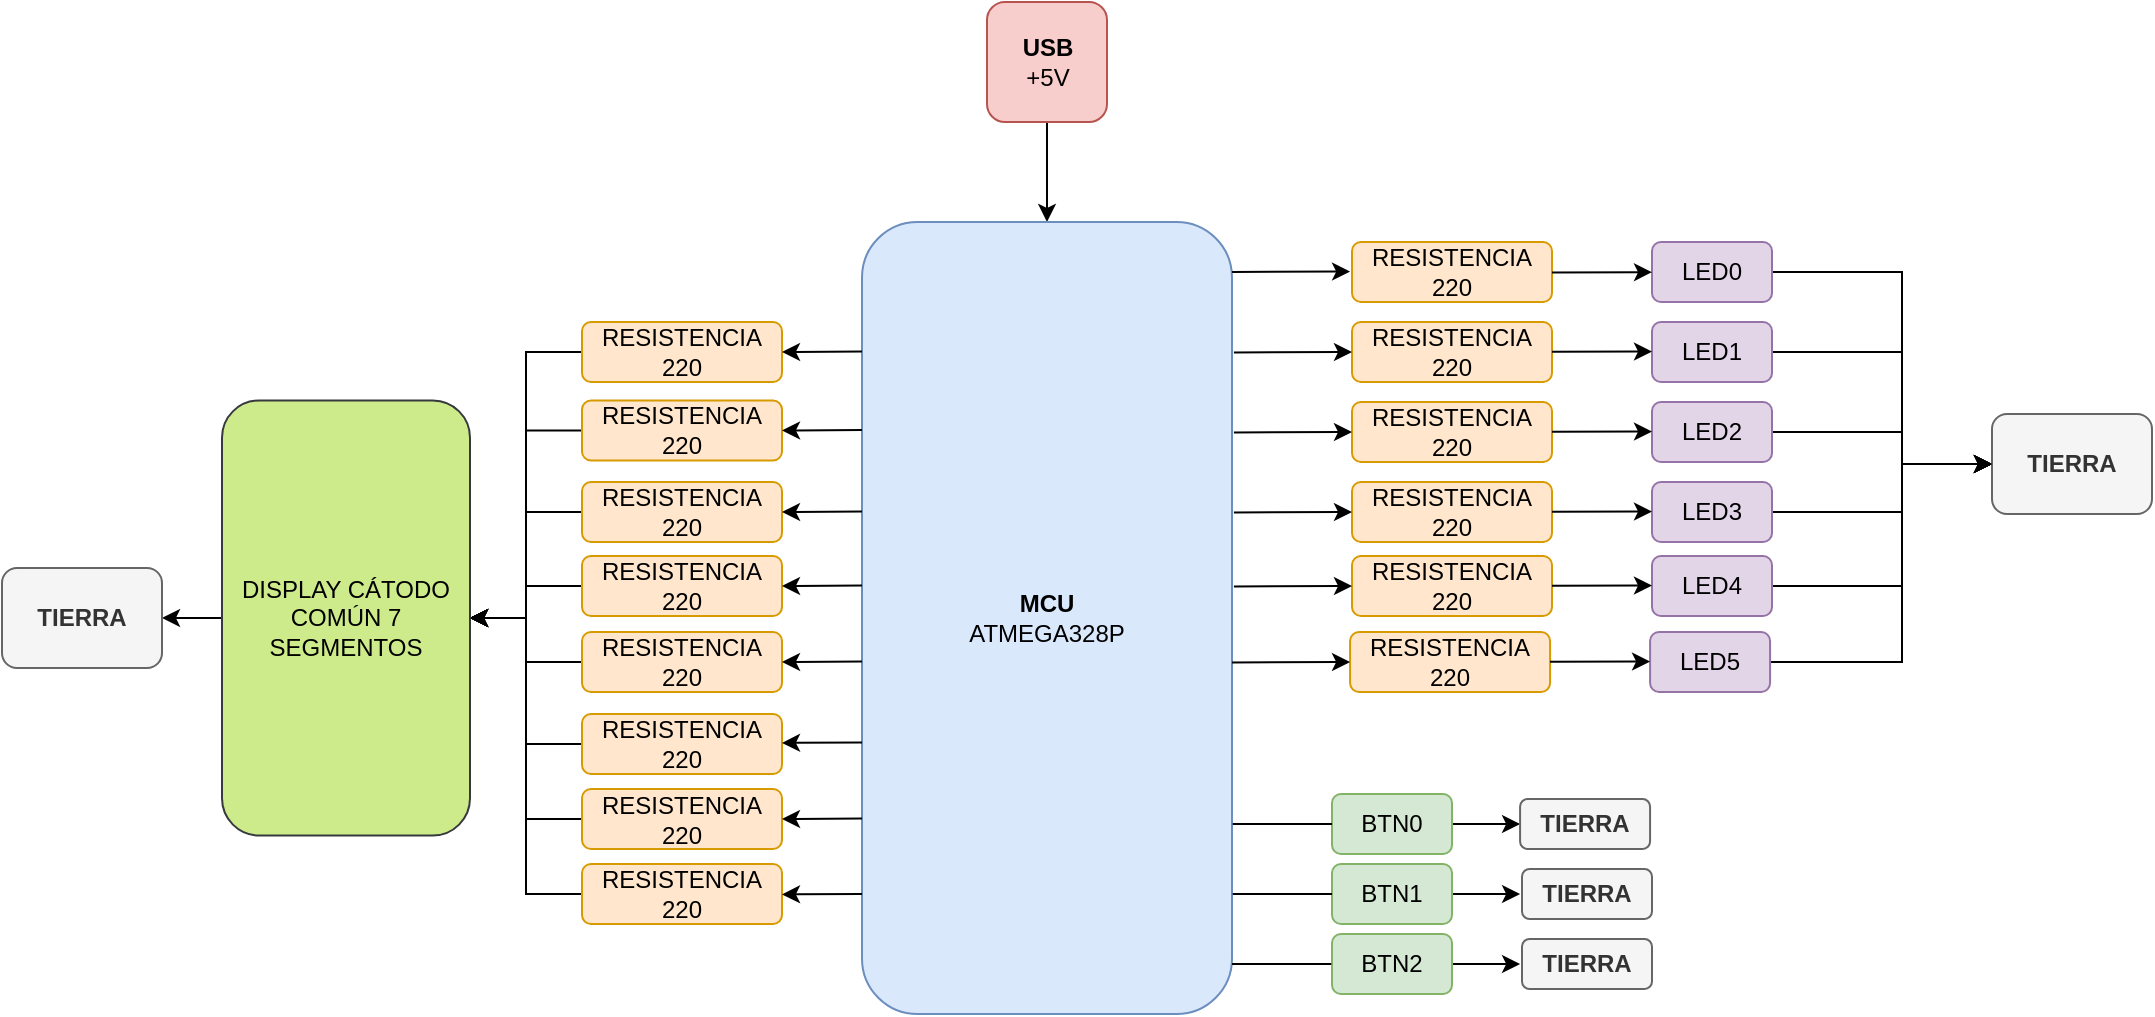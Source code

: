 <mxfile version="17.1.1" type="github">
  <diagram id="f6lU93OtE3aiMbfgx_wt" name="Page-1">
    <mxGraphModel dx="3304" dy="693" grid="1" gridSize="10" guides="1" tooltips="1" connect="1" arrows="1" fold="1" page="1" pageScale="1" pageWidth="827" pageHeight="1169" math="0" shadow="0">
      <root>
        <mxCell id="0" />
        <mxCell id="1" parent="0" />
        <mxCell id="XB6yD0GIOybK5PBgOkKF-1" style="edgeStyle=orthogonalEdgeStyle;rounded=0;orthogonalLoop=1;jettySize=auto;html=1;exitX=0.5;exitY=1;exitDx=0;exitDy=0;entryX=0.5;entryY=0;entryDx=0;entryDy=0;" edge="1" parent="1" source="XB6yD0GIOybK5PBgOkKF-2" target="XB6yD0GIOybK5PBgOkKF-3">
          <mxGeometry relative="1" as="geometry" />
        </mxCell>
        <mxCell id="XB6yD0GIOybK5PBgOkKF-2" value="&lt;b&gt;USB&lt;/b&gt;&lt;br&gt;+5V" style="rounded=1;whiteSpace=wrap;html=1;fillColor=#f8cecc;strokeColor=#b85450;" vertex="1" parent="1">
          <mxGeometry x="-1047.5" y="100" width="60" height="60" as="geometry" />
        </mxCell>
        <mxCell id="XB6yD0GIOybK5PBgOkKF-3" value="&lt;b&gt;MCU&lt;/b&gt;&lt;br&gt;ATMEGA328P" style="rounded=1;whiteSpace=wrap;html=1;fillColor=#dae8fc;strokeColor=#6c8ebf;" vertex="1" parent="1">
          <mxGeometry x="-1110" y="210" width="185" height="396" as="geometry" />
        </mxCell>
        <mxCell id="XB6yD0GIOybK5PBgOkKF-4" style="edgeStyle=orthogonalEdgeStyle;rounded=0;orthogonalLoop=1;jettySize=auto;html=1;entryX=0;entryY=0.5;entryDx=0;entryDy=0;" edge="1" parent="1" source="XB6yD0GIOybK5PBgOkKF-5" target="XB6yD0GIOybK5PBgOkKF-24">
          <mxGeometry relative="1" as="geometry">
            <mxPoint x="-545" y="295.0" as="targetPoint" />
            <Array as="points">
              <mxPoint x="-590" y="235" />
              <mxPoint x="-590" y="331" />
            </Array>
          </mxGeometry>
        </mxCell>
        <mxCell id="XB6yD0GIOybK5PBgOkKF-5" value="LED0" style="text;html=1;strokeColor=#9673a6;fillColor=#e1d5e7;align=center;verticalAlign=middle;whiteSpace=wrap;rounded=1;" vertex="1" parent="1">
          <mxGeometry x="-715" y="220" width="60" height="30" as="geometry" />
        </mxCell>
        <mxCell id="XB6yD0GIOybK5PBgOkKF-6" style="edgeStyle=orthogonalEdgeStyle;rounded=0;orthogonalLoop=1;jettySize=auto;html=1;entryX=0;entryY=0.5;entryDx=0;entryDy=0;" edge="1" parent="1" source="XB6yD0GIOybK5PBgOkKF-7" target="XB6yD0GIOybK5PBgOkKF-24">
          <mxGeometry relative="1" as="geometry">
            <mxPoint x="-545" y="295.0" as="targetPoint" />
            <Array as="points">
              <mxPoint x="-590" y="275" />
              <mxPoint x="-590" y="331" />
            </Array>
          </mxGeometry>
        </mxCell>
        <mxCell id="XB6yD0GIOybK5PBgOkKF-7" value="LED1" style="text;html=1;strokeColor=#9673a6;fillColor=#e1d5e7;align=center;verticalAlign=middle;whiteSpace=wrap;rounded=1;" vertex="1" parent="1">
          <mxGeometry x="-715" y="260" width="60" height="30" as="geometry" />
        </mxCell>
        <mxCell id="XB6yD0GIOybK5PBgOkKF-8" style="edgeStyle=orthogonalEdgeStyle;rounded=0;orthogonalLoop=1;jettySize=auto;html=1;entryX=0;entryY=0.5;entryDx=0;entryDy=0;" edge="1" parent="1" source="XB6yD0GIOybK5PBgOkKF-9" target="XB6yD0GIOybK5PBgOkKF-24">
          <mxGeometry relative="1" as="geometry">
            <mxPoint x="-545" y="295.0" as="targetPoint" />
            <Array as="points">
              <mxPoint x="-590" y="315" />
              <mxPoint x="-590" y="331" />
            </Array>
          </mxGeometry>
        </mxCell>
        <mxCell id="XB6yD0GIOybK5PBgOkKF-9" value="LED2" style="text;html=1;strokeColor=#9673a6;fillColor=#e1d5e7;align=center;verticalAlign=middle;whiteSpace=wrap;rounded=1;" vertex="1" parent="1">
          <mxGeometry x="-715" y="300" width="60" height="30" as="geometry" />
        </mxCell>
        <mxCell id="XB6yD0GIOybK5PBgOkKF-10" style="edgeStyle=orthogonalEdgeStyle;rounded=0;orthogonalLoop=1;jettySize=auto;html=1;entryX=0;entryY=0.5;entryDx=0;entryDy=0;" edge="1" parent="1" source="XB6yD0GIOybK5PBgOkKF-11" target="XB6yD0GIOybK5PBgOkKF-24">
          <mxGeometry relative="1" as="geometry">
            <mxPoint x="-545" y="295" as="targetPoint" />
            <Array as="points">
              <mxPoint x="-590" y="355" />
              <mxPoint x="-590" y="331" />
            </Array>
          </mxGeometry>
        </mxCell>
        <mxCell id="XB6yD0GIOybK5PBgOkKF-11" value="LED3" style="text;html=1;strokeColor=#9673a6;fillColor=#e1d5e7;align=center;verticalAlign=middle;whiteSpace=wrap;rounded=1;" vertex="1" parent="1">
          <mxGeometry x="-715" y="340" width="60" height="30" as="geometry" />
        </mxCell>
        <mxCell id="XB6yD0GIOybK5PBgOkKF-12" value="RESISTENCIA 220" style="text;html=1;strokeColor=#d79b00;fillColor=#ffe6cc;align=center;verticalAlign=middle;whiteSpace=wrap;rounded=1;" vertex="1" parent="1">
          <mxGeometry x="-865" y="220" width="100" height="30" as="geometry" />
        </mxCell>
        <mxCell id="XB6yD0GIOybK5PBgOkKF-14" value="RESISTENCIA 220" style="text;html=1;strokeColor=#d79b00;fillColor=#ffe6cc;align=center;verticalAlign=middle;whiteSpace=wrap;rounded=1;" vertex="1" parent="1">
          <mxGeometry x="-865" y="260" width="100" height="30" as="geometry" />
        </mxCell>
        <mxCell id="XB6yD0GIOybK5PBgOkKF-15" value="RESISTENCIA 220" style="text;html=1;strokeColor=#d79b00;fillColor=#ffe6cc;align=center;verticalAlign=middle;whiteSpace=wrap;rounded=1;" vertex="1" parent="1">
          <mxGeometry x="-865" y="300" width="100" height="30" as="geometry" />
        </mxCell>
        <mxCell id="XB6yD0GIOybK5PBgOkKF-16" value="RESISTENCIA 220" style="text;html=1;strokeColor=#d79b00;fillColor=#ffe6cc;align=center;verticalAlign=middle;whiteSpace=wrap;rounded=1;" vertex="1" parent="1">
          <mxGeometry x="-865" y="340" width="100" height="30" as="geometry" />
        </mxCell>
        <mxCell id="XB6yD0GIOybK5PBgOkKF-17" value="" style="endArrow=classic;html=1;rounded=0;exitX=1.008;exitY=0.165;exitDx=0;exitDy=0;exitPerimeter=0;" edge="1" parent="1" target="XB6yD0GIOybK5PBgOkKF-5">
          <mxGeometry width="50" height="50" relative="1" as="geometry">
            <mxPoint x="-765" y="235.26" as="sourcePoint" />
            <mxPoint x="-735.96" y="234.746" as="targetPoint" />
          </mxGeometry>
        </mxCell>
        <mxCell id="XB6yD0GIOybK5PBgOkKF-18" value="" style="endArrow=classic;html=1;rounded=0;exitX=1.008;exitY=0.165;exitDx=0;exitDy=0;exitPerimeter=0;" edge="1" parent="1">
          <mxGeometry width="50" height="50" relative="1" as="geometry">
            <mxPoint x="-765" y="274.92" as="sourcePoint" />
            <mxPoint x="-715" y="274.758" as="targetPoint" />
          </mxGeometry>
        </mxCell>
        <mxCell id="XB6yD0GIOybK5PBgOkKF-19" value="" style="endArrow=classic;html=1;rounded=0;exitX=1.008;exitY=0.165;exitDx=0;exitDy=0;exitPerimeter=0;" edge="1" parent="1">
          <mxGeometry width="50" height="50" relative="1" as="geometry">
            <mxPoint x="-765" y="314.92" as="sourcePoint" />
            <mxPoint x="-715" y="314.758" as="targetPoint" />
          </mxGeometry>
        </mxCell>
        <mxCell id="XB6yD0GIOybK5PBgOkKF-20" value="" style="endArrow=classic;html=1;rounded=0;exitX=1.008;exitY=0.165;exitDx=0;exitDy=0;exitPerimeter=0;" edge="1" parent="1">
          <mxGeometry width="50" height="50" relative="1" as="geometry">
            <mxPoint x="-765" y="354.92" as="sourcePoint" />
            <mxPoint x="-715" y="354.758" as="targetPoint" />
          </mxGeometry>
        </mxCell>
        <mxCell id="XB6yD0GIOybK5PBgOkKF-21" value="" style="endArrow=classic;html=1;rounded=0;exitX=1.008;exitY=0.165;exitDx=0;exitDy=0;exitPerimeter=0;entryX=0;entryY=0.5;entryDx=0;entryDy=0;" edge="1" parent="1" target="XB6yD0GIOybK5PBgOkKF-14">
          <mxGeometry width="50" height="50" relative="1" as="geometry">
            <mxPoint x="-924.04" y="275.26" as="sourcePoint" />
            <mxPoint x="-895" y="274.746" as="targetPoint" />
          </mxGeometry>
        </mxCell>
        <mxCell id="XB6yD0GIOybK5PBgOkKF-22" value="" style="endArrow=classic;html=1;rounded=0;exitX=1.008;exitY=0.165;exitDx=0;exitDy=0;exitPerimeter=0;entryX=0;entryY=0.5;entryDx=0;entryDy=0;" edge="1" parent="1" target="XB6yD0GIOybK5PBgOkKF-15">
          <mxGeometry width="50" height="50" relative="1" as="geometry">
            <mxPoint x="-924.04" y="315.26" as="sourcePoint" />
            <mxPoint x="-895" y="314.746" as="targetPoint" />
          </mxGeometry>
        </mxCell>
        <mxCell id="XB6yD0GIOybK5PBgOkKF-23" value="" style="endArrow=classic;html=1;rounded=0;exitX=1.008;exitY=0.165;exitDx=0;exitDy=0;exitPerimeter=0;entryX=0;entryY=0.5;entryDx=0;entryDy=0;" edge="1" parent="1" target="XB6yD0GIOybK5PBgOkKF-16">
          <mxGeometry width="50" height="50" relative="1" as="geometry">
            <mxPoint x="-924.04" y="355.26" as="sourcePoint" />
            <mxPoint x="-895" y="354.746" as="targetPoint" />
          </mxGeometry>
        </mxCell>
        <mxCell id="XB6yD0GIOybK5PBgOkKF-24" value="&lt;b&gt;TIERRA&lt;/b&gt;" style="rounded=1;whiteSpace=wrap;html=1;fillColor=#f5f5f5;strokeColor=#666666;fontColor=#333333;" vertex="1" parent="1">
          <mxGeometry x="-545" y="306" width="80" height="50" as="geometry" />
        </mxCell>
        <mxCell id="XB6yD0GIOybK5PBgOkKF-41" value="" style="endArrow=classic;html=1;rounded=0;exitX=1.008;exitY=0.165;exitDx=0;exitDy=0;exitPerimeter=0;entryX=0;entryY=0.5;entryDx=0;entryDy=0;" edge="1" parent="1">
          <mxGeometry width="50" height="50" relative="1" as="geometry">
            <mxPoint x="-925" y="235.02" as="sourcePoint" />
            <mxPoint x="-865.96" y="234.76" as="targetPoint" />
          </mxGeometry>
        </mxCell>
        <mxCell id="XB6yD0GIOybK5PBgOkKF-50" style="edgeStyle=orthogonalEdgeStyle;rounded=0;orthogonalLoop=1;jettySize=auto;html=1;exitX=1;exitY=0.5;exitDx=0;exitDy=0;entryX=0;entryY=0.5;entryDx=0;entryDy=0;" edge="1" parent="1" source="XB6yD0GIOybK5PBgOkKF-42" target="XB6yD0GIOybK5PBgOkKF-24">
          <mxGeometry relative="1" as="geometry">
            <Array as="points">
              <mxPoint x="-590" y="392" />
              <mxPoint x="-590" y="331" />
            </Array>
          </mxGeometry>
        </mxCell>
        <mxCell id="XB6yD0GIOybK5PBgOkKF-42" value="LED4" style="text;html=1;strokeColor=#9673a6;fillColor=#e1d5e7;align=center;verticalAlign=middle;whiteSpace=wrap;rounded=1;" vertex="1" parent="1">
          <mxGeometry x="-715" y="377" width="60" height="30" as="geometry" />
        </mxCell>
        <mxCell id="XB6yD0GIOybK5PBgOkKF-43" value="RESISTENCIA 220" style="text;html=1;strokeColor=#d79b00;fillColor=#ffe6cc;align=center;verticalAlign=middle;whiteSpace=wrap;rounded=1;" vertex="1" parent="1">
          <mxGeometry x="-865" y="377" width="100" height="30" as="geometry" />
        </mxCell>
        <mxCell id="XB6yD0GIOybK5PBgOkKF-44" value="" style="endArrow=classic;html=1;rounded=0;exitX=1.008;exitY=0.165;exitDx=0;exitDy=0;exitPerimeter=0;" edge="1" parent="1">
          <mxGeometry width="50" height="50" relative="1" as="geometry">
            <mxPoint x="-765" y="391.92" as="sourcePoint" />
            <mxPoint x="-715" y="391.758" as="targetPoint" />
          </mxGeometry>
        </mxCell>
        <mxCell id="XB6yD0GIOybK5PBgOkKF-45" value="" style="endArrow=classic;html=1;rounded=0;exitX=1.008;exitY=0.165;exitDx=0;exitDy=0;exitPerimeter=0;entryX=0;entryY=0.5;entryDx=0;entryDy=0;" edge="1" parent="1" target="XB6yD0GIOybK5PBgOkKF-43">
          <mxGeometry width="50" height="50" relative="1" as="geometry">
            <mxPoint x="-924.04" y="392.26" as="sourcePoint" />
            <mxPoint x="-895" y="391.746" as="targetPoint" />
          </mxGeometry>
        </mxCell>
        <mxCell id="XB6yD0GIOybK5PBgOkKF-51" style="edgeStyle=orthogonalEdgeStyle;rounded=0;orthogonalLoop=1;jettySize=auto;html=1;exitX=1;exitY=0.5;exitDx=0;exitDy=0;entryX=0;entryY=0.5;entryDx=0;entryDy=0;" edge="1" parent="1" source="XB6yD0GIOybK5PBgOkKF-46" target="XB6yD0GIOybK5PBgOkKF-24">
          <mxGeometry relative="1" as="geometry">
            <Array as="points">
              <mxPoint x="-590" y="430" />
              <mxPoint x="-590" y="331" />
            </Array>
          </mxGeometry>
        </mxCell>
        <mxCell id="XB6yD0GIOybK5PBgOkKF-46" value="LED5" style="text;html=1;strokeColor=#9673a6;fillColor=#e1d5e7;align=center;verticalAlign=middle;whiteSpace=wrap;rounded=1;" vertex="1" parent="1">
          <mxGeometry x="-715.96" y="415" width="60" height="30" as="geometry" />
        </mxCell>
        <mxCell id="XB6yD0GIOybK5PBgOkKF-47" value="RESISTENCIA 220" style="text;html=1;strokeColor=#d79b00;fillColor=#ffe6cc;align=center;verticalAlign=middle;whiteSpace=wrap;rounded=1;" vertex="1" parent="1">
          <mxGeometry x="-865.96" y="415" width="100" height="30" as="geometry" />
        </mxCell>
        <mxCell id="XB6yD0GIOybK5PBgOkKF-48" value="" style="endArrow=classic;html=1;rounded=0;exitX=1.008;exitY=0.165;exitDx=0;exitDy=0;exitPerimeter=0;" edge="1" parent="1">
          <mxGeometry width="50" height="50" relative="1" as="geometry">
            <mxPoint x="-765.96" y="429.92" as="sourcePoint" />
            <mxPoint x="-715.96" y="429.758" as="targetPoint" />
          </mxGeometry>
        </mxCell>
        <mxCell id="XB6yD0GIOybK5PBgOkKF-49" value="" style="endArrow=classic;html=1;rounded=0;exitX=1.008;exitY=0.165;exitDx=0;exitDy=0;exitPerimeter=0;entryX=0;entryY=0.5;entryDx=0;entryDy=0;" edge="1" parent="1" target="XB6yD0GIOybK5PBgOkKF-47">
          <mxGeometry width="50" height="50" relative="1" as="geometry">
            <mxPoint x="-925" y="430.26" as="sourcePoint" />
            <mxPoint x="-895.96" y="429.746" as="targetPoint" />
          </mxGeometry>
        </mxCell>
        <mxCell id="XB6yD0GIOybK5PBgOkKF-56" style="edgeStyle=orthogonalEdgeStyle;rounded=0;orthogonalLoop=1;jettySize=auto;html=1;exitX=1;exitY=0.5;exitDx=0;exitDy=0;entryX=0;entryY=0.5;entryDx=0;entryDy=0;" edge="1" parent="1" source="XB6yD0GIOybK5PBgOkKF-52" target="XB6yD0GIOybK5PBgOkKF-54">
          <mxGeometry relative="1" as="geometry" />
        </mxCell>
        <mxCell id="XB6yD0GIOybK5PBgOkKF-52" value="BTN0" style="text;html=1;strokeColor=#82b366;fillColor=#d5e8d4;align=center;verticalAlign=middle;whiteSpace=wrap;rounded=1;" vertex="1" parent="1">
          <mxGeometry x="-875" y="496" width="60" height="30" as="geometry" />
        </mxCell>
        <mxCell id="XB6yD0GIOybK5PBgOkKF-54" value="&lt;b&gt;TIERRA&lt;/b&gt;" style="rounded=1;whiteSpace=wrap;html=1;fillColor=#f5f5f5;strokeColor=#666666;fontColor=#333333;" vertex="1" parent="1">
          <mxGeometry x="-780.96" y="498.5" width="65" height="25" as="geometry" />
        </mxCell>
        <mxCell id="XB6yD0GIOybK5PBgOkKF-57" style="edgeStyle=orthogonalEdgeStyle;rounded=0;orthogonalLoop=1;jettySize=auto;html=1;exitX=1;exitY=0.5;exitDx=0;exitDy=0;entryX=0;entryY=0.5;entryDx=0;entryDy=0;" edge="1" parent="1" source="XB6yD0GIOybK5PBgOkKF-58">
          <mxGeometry relative="1" as="geometry">
            <mxPoint x="-780.96" y="546" as="targetPoint" />
          </mxGeometry>
        </mxCell>
        <mxCell id="XB6yD0GIOybK5PBgOkKF-58" value="BTN1" style="text;html=1;strokeColor=#82b366;fillColor=#d5e8d4;align=center;verticalAlign=middle;whiteSpace=wrap;rounded=1;" vertex="1" parent="1">
          <mxGeometry x="-875" y="531" width="60" height="30" as="geometry" />
        </mxCell>
        <mxCell id="XB6yD0GIOybK5PBgOkKF-61" style="edgeStyle=orthogonalEdgeStyle;rounded=0;orthogonalLoop=1;jettySize=auto;html=1;exitX=1;exitY=0.5;exitDx=0;exitDy=0;entryX=0;entryY=0.5;entryDx=0;entryDy=0;" edge="1" parent="1" source="XB6yD0GIOybK5PBgOkKF-62">
          <mxGeometry relative="1" as="geometry">
            <mxPoint x="-780.96" y="581" as="targetPoint" />
          </mxGeometry>
        </mxCell>
        <mxCell id="XB6yD0GIOybK5PBgOkKF-62" value="BTN2" style="text;html=1;strokeColor=#82b366;fillColor=#d5e8d4;align=center;verticalAlign=middle;whiteSpace=wrap;rounded=1;" vertex="1" parent="1">
          <mxGeometry x="-875" y="566" width="60" height="30" as="geometry" />
        </mxCell>
        <mxCell id="XB6yD0GIOybK5PBgOkKF-65" value="&lt;b&gt;TIERRA&lt;/b&gt;" style="rounded=1;whiteSpace=wrap;html=1;fillColor=#f5f5f5;strokeColor=#666666;fontColor=#333333;" vertex="1" parent="1">
          <mxGeometry x="-780" y="533.5" width="65" height="25" as="geometry" />
        </mxCell>
        <mxCell id="XB6yD0GIOybK5PBgOkKF-66" value="&lt;b&gt;TIERRA&lt;/b&gt;" style="rounded=1;whiteSpace=wrap;html=1;fillColor=#f5f5f5;strokeColor=#666666;fontColor=#333333;" vertex="1" parent="1">
          <mxGeometry x="-780" y="568.5" width="65" height="25" as="geometry" />
        </mxCell>
        <mxCell id="XB6yD0GIOybK5PBgOkKF-67" value="" style="endArrow=none;html=1;rounded=0;entryX=0;entryY=0.5;entryDx=0;entryDy=0;exitX=1.002;exitY=0.76;exitDx=0;exitDy=0;exitPerimeter=0;" edge="1" parent="1" source="XB6yD0GIOybK5PBgOkKF-3" target="XB6yD0GIOybK5PBgOkKF-52">
          <mxGeometry width="50" height="50" relative="1" as="geometry">
            <mxPoint x="-950" y="526" as="sourcePoint" />
            <mxPoint x="-900" y="476" as="targetPoint" />
          </mxGeometry>
        </mxCell>
        <mxCell id="XB6yD0GIOybK5PBgOkKF-68" value="" style="endArrow=none;html=1;rounded=0;entryX=0;entryY=0.5;entryDx=0;entryDy=0;exitX=1.002;exitY=0.76;exitDx=0;exitDy=0;exitPerimeter=0;" edge="1" parent="1">
          <mxGeometry width="50" height="50" relative="1" as="geometry">
            <mxPoint x="-924.63" y="545.94" as="sourcePoint" />
            <mxPoint x="-875" y="545.98" as="targetPoint" />
          </mxGeometry>
        </mxCell>
        <mxCell id="XB6yD0GIOybK5PBgOkKF-69" value="" style="endArrow=none;html=1;rounded=0;entryX=0;entryY=0.5;entryDx=0;entryDy=0;exitX=1.002;exitY=0.76;exitDx=0;exitDy=0;exitPerimeter=0;" edge="1" parent="1">
          <mxGeometry width="50" height="50" relative="1" as="geometry">
            <mxPoint x="-925" y="580.94" as="sourcePoint" />
            <mxPoint x="-875.37" y="580.98" as="targetPoint" />
          </mxGeometry>
        </mxCell>
        <mxCell id="XB6yD0GIOybK5PBgOkKF-89" style="edgeStyle=orthogonalEdgeStyle;rounded=0;orthogonalLoop=1;jettySize=auto;html=1;exitX=0;exitY=0.5;exitDx=0;exitDy=0;entryX=1;entryY=0.5;entryDx=0;entryDy=0;" edge="1" parent="1" source="XB6yD0GIOybK5PBgOkKF-70" target="XB6yD0GIOybK5PBgOkKF-78">
          <mxGeometry relative="1" as="geometry" />
        </mxCell>
        <mxCell id="XB6yD0GIOybK5PBgOkKF-70" value="RESISTENCIA 220" style="text;html=1;strokeColor=#d79b00;fillColor=#ffe6cc;align=center;verticalAlign=middle;whiteSpace=wrap;rounded=1;" vertex="1" parent="1">
          <mxGeometry x="-1250" y="260" width="100" height="30" as="geometry" />
        </mxCell>
        <mxCell id="XB6yD0GIOybK5PBgOkKF-91" style="edgeStyle=orthogonalEdgeStyle;rounded=0;orthogonalLoop=1;jettySize=auto;html=1;exitX=0;exitY=0.5;exitDx=0;exitDy=0;entryX=1;entryY=0.5;entryDx=0;entryDy=0;" edge="1" parent="1" source="XB6yD0GIOybK5PBgOkKF-71" target="XB6yD0GIOybK5PBgOkKF-78">
          <mxGeometry relative="1" as="geometry" />
        </mxCell>
        <mxCell id="XB6yD0GIOybK5PBgOkKF-71" value="RESISTENCIA 220" style="text;html=1;strokeColor=#d79b00;fillColor=#ffe6cc;align=center;verticalAlign=middle;whiteSpace=wrap;rounded=1;" vertex="1" parent="1">
          <mxGeometry x="-1250" y="299.25" width="100" height="30" as="geometry" />
        </mxCell>
        <mxCell id="XB6yD0GIOybK5PBgOkKF-93" style="edgeStyle=orthogonalEdgeStyle;rounded=0;orthogonalLoop=1;jettySize=auto;html=1;exitX=0;exitY=0.5;exitDx=0;exitDy=0;entryX=1;entryY=0.5;entryDx=0;entryDy=0;" edge="1" parent="1" source="XB6yD0GIOybK5PBgOkKF-72" target="XB6yD0GIOybK5PBgOkKF-78">
          <mxGeometry relative="1" as="geometry" />
        </mxCell>
        <mxCell id="XB6yD0GIOybK5PBgOkKF-72" value="RESISTENCIA 220" style="text;html=1;strokeColor=#d79b00;fillColor=#ffe6cc;align=center;verticalAlign=middle;whiteSpace=wrap;rounded=1;" vertex="1" parent="1">
          <mxGeometry x="-1250" y="340" width="100" height="30" as="geometry" />
        </mxCell>
        <mxCell id="XB6yD0GIOybK5PBgOkKF-94" style="edgeStyle=orthogonalEdgeStyle;rounded=0;orthogonalLoop=1;jettySize=auto;html=1;exitX=0;exitY=0.5;exitDx=0;exitDy=0;entryX=1;entryY=0.5;entryDx=0;entryDy=0;" edge="1" parent="1" source="XB6yD0GIOybK5PBgOkKF-73" target="XB6yD0GIOybK5PBgOkKF-78">
          <mxGeometry relative="1" as="geometry" />
        </mxCell>
        <mxCell id="XB6yD0GIOybK5PBgOkKF-73" value="RESISTENCIA 220" style="text;html=1;strokeColor=#d79b00;fillColor=#ffe6cc;align=center;verticalAlign=middle;whiteSpace=wrap;rounded=1;" vertex="1" parent="1">
          <mxGeometry x="-1250" y="377" width="100" height="30" as="geometry" />
        </mxCell>
        <mxCell id="XB6yD0GIOybK5PBgOkKF-95" style="edgeStyle=orthogonalEdgeStyle;rounded=0;orthogonalLoop=1;jettySize=auto;html=1;exitX=0;exitY=0.5;exitDx=0;exitDy=0;entryX=1;entryY=0.5;entryDx=0;entryDy=0;" edge="1" parent="1" source="XB6yD0GIOybK5PBgOkKF-74" target="XB6yD0GIOybK5PBgOkKF-78">
          <mxGeometry relative="1" as="geometry" />
        </mxCell>
        <mxCell id="XB6yD0GIOybK5PBgOkKF-74" value="RESISTENCIA 220" style="text;html=1;strokeColor=#d79b00;fillColor=#ffe6cc;align=center;verticalAlign=middle;whiteSpace=wrap;rounded=1;" vertex="1" parent="1">
          <mxGeometry x="-1250" y="415" width="100" height="30" as="geometry" />
        </mxCell>
        <mxCell id="XB6yD0GIOybK5PBgOkKF-96" style="edgeStyle=orthogonalEdgeStyle;rounded=0;orthogonalLoop=1;jettySize=auto;html=1;exitX=0;exitY=0.5;exitDx=0;exitDy=0;entryX=1;entryY=0.5;entryDx=0;entryDy=0;" edge="1" parent="1" source="XB6yD0GIOybK5PBgOkKF-75" target="XB6yD0GIOybK5PBgOkKF-78">
          <mxGeometry relative="1" as="geometry" />
        </mxCell>
        <mxCell id="XB6yD0GIOybK5PBgOkKF-75" value="RESISTENCIA 220" style="text;html=1;strokeColor=#d79b00;fillColor=#ffe6cc;align=center;verticalAlign=middle;whiteSpace=wrap;rounded=1;" vertex="1" parent="1">
          <mxGeometry x="-1250" y="456" width="100" height="30" as="geometry" />
        </mxCell>
        <mxCell id="XB6yD0GIOybK5PBgOkKF-97" style="edgeStyle=orthogonalEdgeStyle;rounded=0;orthogonalLoop=1;jettySize=auto;html=1;exitX=0;exitY=0.5;exitDx=0;exitDy=0;entryX=1;entryY=0.5;entryDx=0;entryDy=0;" edge="1" parent="1" source="XB6yD0GIOybK5PBgOkKF-76" target="XB6yD0GIOybK5PBgOkKF-78">
          <mxGeometry relative="1" as="geometry" />
        </mxCell>
        <mxCell id="XB6yD0GIOybK5PBgOkKF-76" value="RESISTENCIA 220" style="text;html=1;strokeColor=#d79b00;fillColor=#ffe6cc;align=center;verticalAlign=middle;whiteSpace=wrap;rounded=1;" vertex="1" parent="1">
          <mxGeometry x="-1250" y="493.5" width="100" height="30" as="geometry" />
        </mxCell>
        <mxCell id="XB6yD0GIOybK5PBgOkKF-98" style="edgeStyle=orthogonalEdgeStyle;rounded=0;orthogonalLoop=1;jettySize=auto;html=1;exitX=0;exitY=0.5;exitDx=0;exitDy=0;entryX=1;entryY=0.5;entryDx=0;entryDy=0;" edge="1" parent="1" source="XB6yD0GIOybK5PBgOkKF-77" target="XB6yD0GIOybK5PBgOkKF-78">
          <mxGeometry relative="1" as="geometry" />
        </mxCell>
        <mxCell id="XB6yD0GIOybK5PBgOkKF-77" value="RESISTENCIA 220" style="text;html=1;strokeColor=#d79b00;fillColor=#ffe6cc;align=center;verticalAlign=middle;whiteSpace=wrap;rounded=1;" vertex="1" parent="1">
          <mxGeometry x="-1250" y="531" width="100" height="30" as="geometry" />
        </mxCell>
        <mxCell id="XB6yD0GIOybK5PBgOkKF-99" style="edgeStyle=orthogonalEdgeStyle;rounded=0;orthogonalLoop=1;jettySize=auto;html=1;exitX=0;exitY=0.5;exitDx=0;exitDy=0;entryX=1;entryY=0.5;entryDx=0;entryDy=0;" edge="1" parent="1" source="XB6yD0GIOybK5PBgOkKF-78" target="XB6yD0GIOybK5PBgOkKF-87">
          <mxGeometry relative="1" as="geometry" />
        </mxCell>
        <mxCell id="XB6yD0GIOybK5PBgOkKF-78" value="DISPLAY CÁTODO COMÚN 7 SEGMENTOS" style="rounded=1;whiteSpace=wrap;html=1;fillColor=#cdeb8b;strokeColor=#36393d;glass=0;shadow=0;sketch=0;" vertex="1" parent="1">
          <mxGeometry x="-1430" y="299.25" width="124" height="217.5" as="geometry" />
        </mxCell>
        <mxCell id="XB6yD0GIOybK5PBgOkKF-79" value="" style="endArrow=classic;html=1;rounded=0;exitX=1.008;exitY=0.165;exitDx=0;exitDy=0;exitPerimeter=0;" edge="1" parent="1">
          <mxGeometry width="50" height="50" relative="1" as="geometry">
            <mxPoint x="-1110" y="274.79" as="sourcePoint" />
            <mxPoint x="-1150" y="275" as="targetPoint" />
          </mxGeometry>
        </mxCell>
        <mxCell id="XB6yD0GIOybK5PBgOkKF-80" value="" style="endArrow=classic;html=1;rounded=0;exitX=1.008;exitY=0.165;exitDx=0;exitDy=0;exitPerimeter=0;" edge="1" parent="1">
          <mxGeometry width="50" height="50" relative="1" as="geometry">
            <mxPoint x="-1110" y="314.04" as="sourcePoint" />
            <mxPoint x="-1150" y="314.25" as="targetPoint" />
          </mxGeometry>
        </mxCell>
        <mxCell id="XB6yD0GIOybK5PBgOkKF-81" value="" style="endArrow=classic;html=1;rounded=0;exitX=1.008;exitY=0.165;exitDx=0;exitDy=0;exitPerimeter=0;" edge="1" parent="1">
          <mxGeometry width="50" height="50" relative="1" as="geometry">
            <mxPoint x="-1110" y="354.79" as="sourcePoint" />
            <mxPoint x="-1150" y="355" as="targetPoint" />
          </mxGeometry>
        </mxCell>
        <mxCell id="XB6yD0GIOybK5PBgOkKF-82" value="" style="endArrow=classic;html=1;rounded=0;exitX=1.008;exitY=0.165;exitDx=0;exitDy=0;exitPerimeter=0;" edge="1" parent="1">
          <mxGeometry width="50" height="50" relative="1" as="geometry">
            <mxPoint x="-1110" y="391.79" as="sourcePoint" />
            <mxPoint x="-1150" y="392" as="targetPoint" />
          </mxGeometry>
        </mxCell>
        <mxCell id="XB6yD0GIOybK5PBgOkKF-83" value="" style="endArrow=classic;html=1;rounded=0;exitX=1.008;exitY=0.165;exitDx=0;exitDy=0;exitPerimeter=0;" edge="1" parent="1">
          <mxGeometry width="50" height="50" relative="1" as="geometry">
            <mxPoint x="-1110" y="429.79" as="sourcePoint" />
            <mxPoint x="-1150" y="430" as="targetPoint" />
          </mxGeometry>
        </mxCell>
        <mxCell id="XB6yD0GIOybK5PBgOkKF-84" value="" style="endArrow=classic;html=1;rounded=0;exitX=1.008;exitY=0.165;exitDx=0;exitDy=0;exitPerimeter=0;" edge="1" parent="1">
          <mxGeometry width="50" height="50" relative="1" as="geometry">
            <mxPoint x="-1110" y="470.25" as="sourcePoint" />
            <mxPoint x="-1150" y="470.46" as="targetPoint" />
          </mxGeometry>
        </mxCell>
        <mxCell id="XB6yD0GIOybK5PBgOkKF-85" value="" style="endArrow=classic;html=1;rounded=0;exitX=1.008;exitY=0.165;exitDx=0;exitDy=0;exitPerimeter=0;" edge="1" parent="1">
          <mxGeometry width="50" height="50" relative="1" as="geometry">
            <mxPoint x="-1110" y="508.29" as="sourcePoint" />
            <mxPoint x="-1150" y="508.5" as="targetPoint" />
          </mxGeometry>
        </mxCell>
        <mxCell id="XB6yD0GIOybK5PBgOkKF-86" value="" style="endArrow=classic;html=1;rounded=0;exitX=1.008;exitY=0.165;exitDx=0;exitDy=0;exitPerimeter=0;" edge="1" parent="1">
          <mxGeometry width="50" height="50" relative="1" as="geometry">
            <mxPoint x="-1110" y="546" as="sourcePoint" />
            <mxPoint x="-1150" y="546.21" as="targetPoint" />
          </mxGeometry>
        </mxCell>
        <mxCell id="XB6yD0GIOybK5PBgOkKF-87" value="&lt;b&gt;TIERRA&lt;/b&gt;" style="rounded=1;whiteSpace=wrap;html=1;fillColor=#f5f5f5;strokeColor=#666666;fontColor=#333333;" vertex="1" parent="1">
          <mxGeometry x="-1540" y="383" width="80" height="50" as="geometry" />
        </mxCell>
      </root>
    </mxGraphModel>
  </diagram>
</mxfile>
